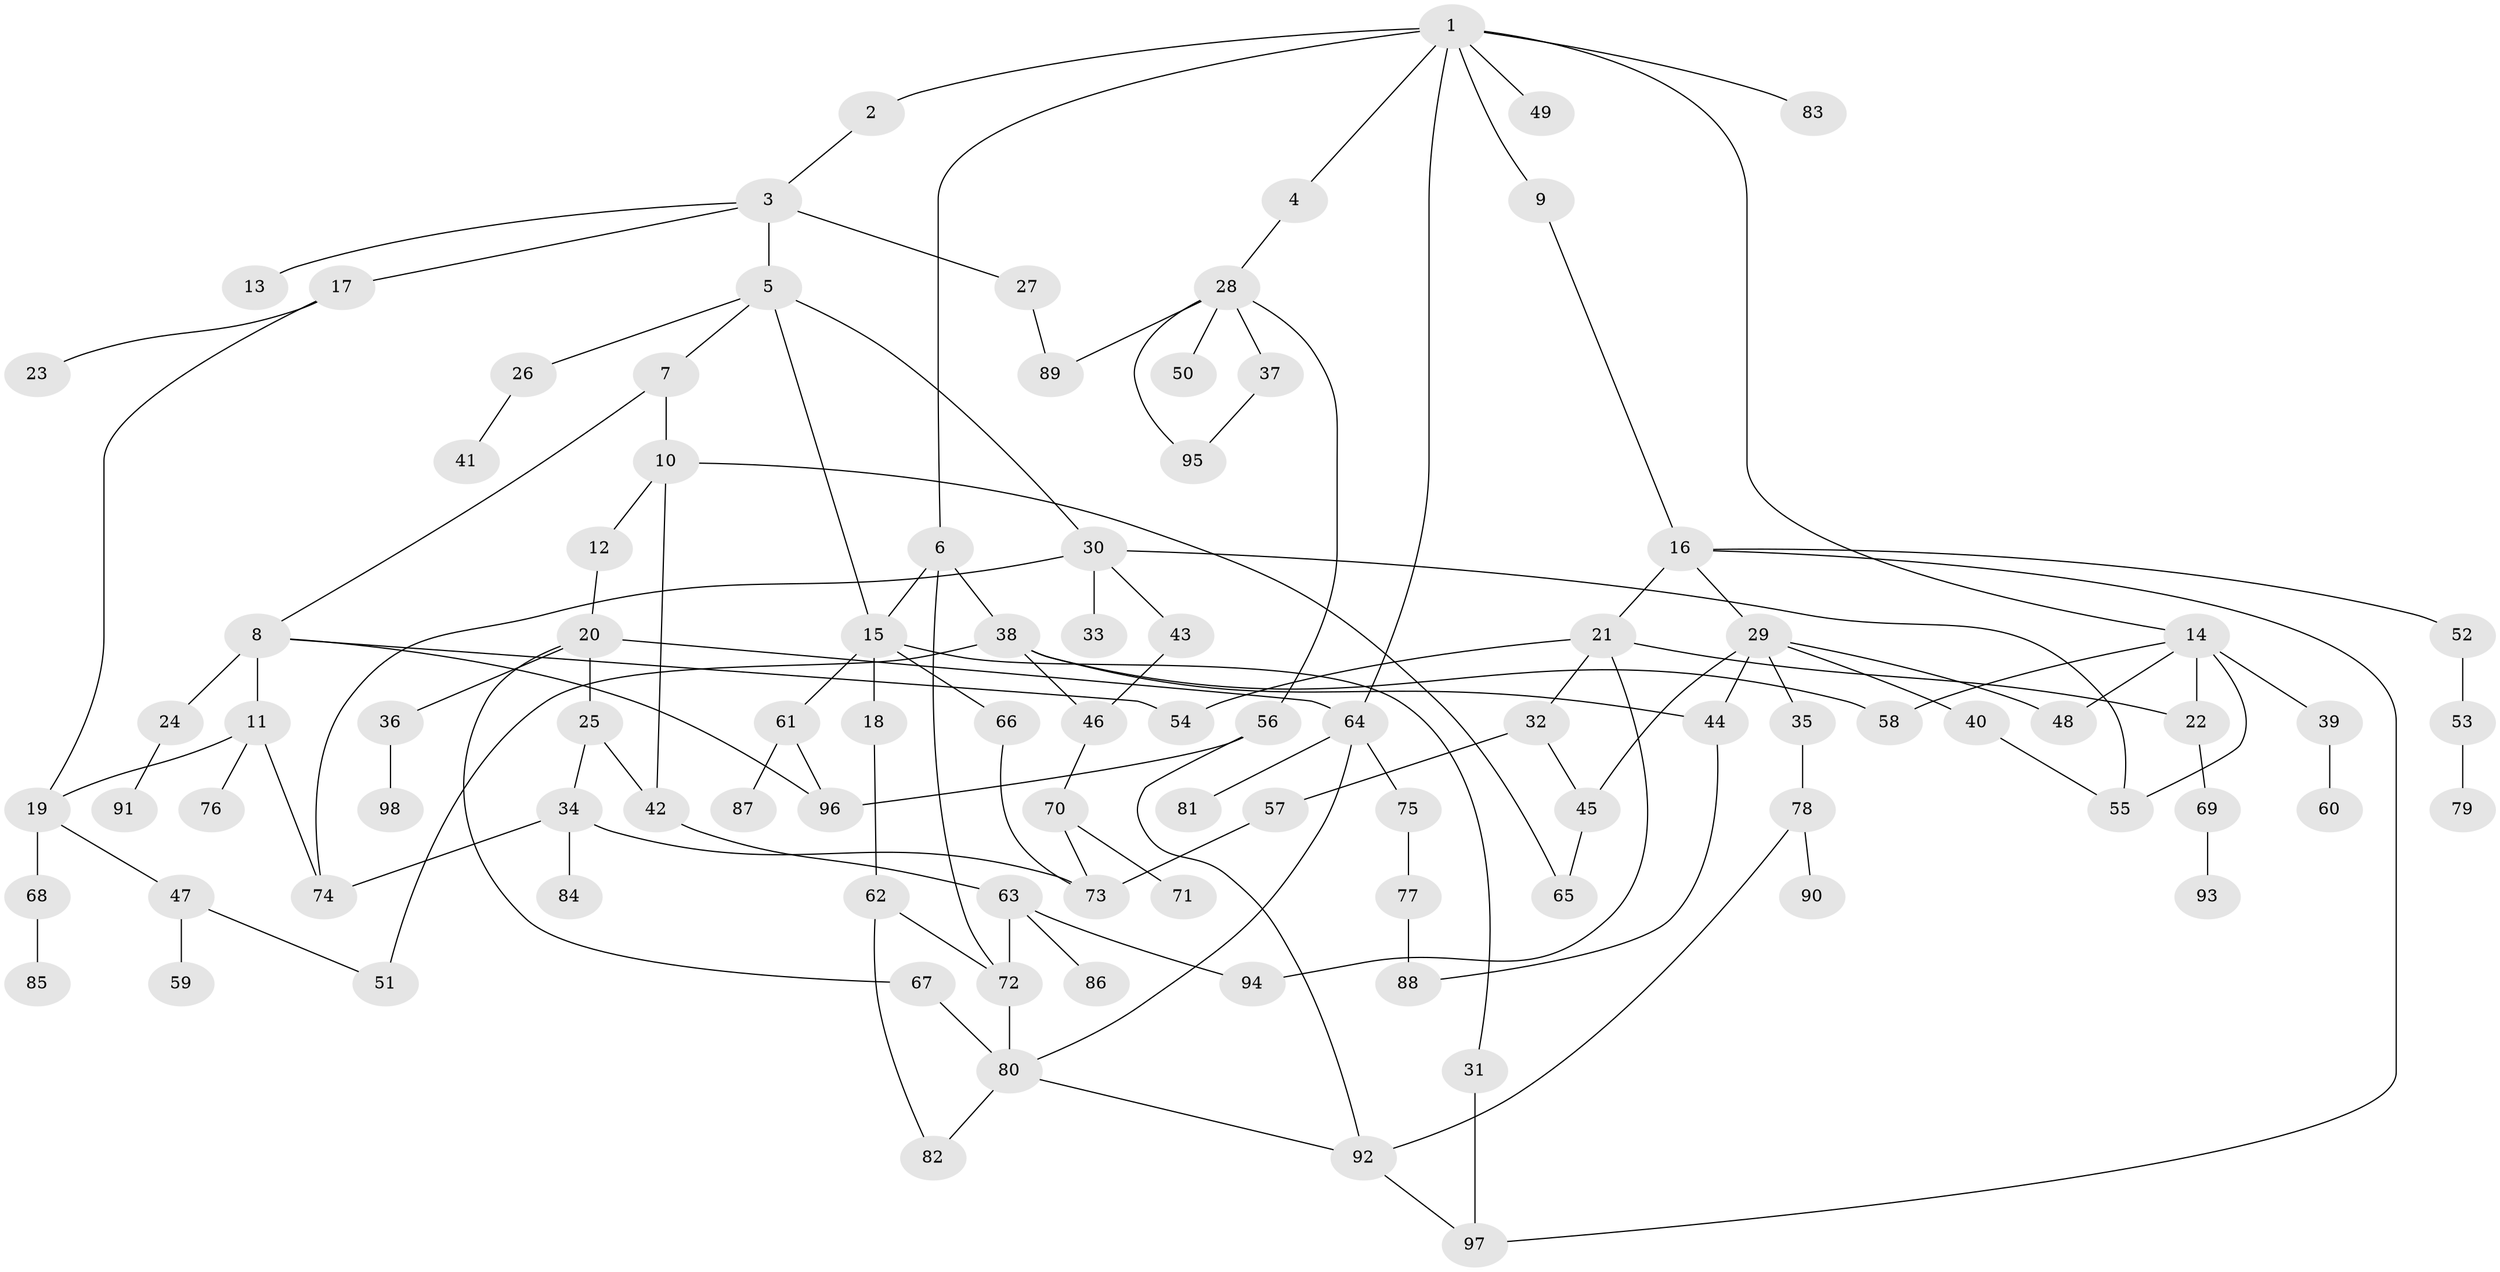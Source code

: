// Generated by graph-tools (version 1.1) at 2025/10/02/27/25 16:10:51]
// undirected, 98 vertices, 132 edges
graph export_dot {
graph [start="1"]
  node [color=gray90,style=filled];
  1;
  2;
  3;
  4;
  5;
  6;
  7;
  8;
  9;
  10;
  11;
  12;
  13;
  14;
  15;
  16;
  17;
  18;
  19;
  20;
  21;
  22;
  23;
  24;
  25;
  26;
  27;
  28;
  29;
  30;
  31;
  32;
  33;
  34;
  35;
  36;
  37;
  38;
  39;
  40;
  41;
  42;
  43;
  44;
  45;
  46;
  47;
  48;
  49;
  50;
  51;
  52;
  53;
  54;
  55;
  56;
  57;
  58;
  59;
  60;
  61;
  62;
  63;
  64;
  65;
  66;
  67;
  68;
  69;
  70;
  71;
  72;
  73;
  74;
  75;
  76;
  77;
  78;
  79;
  80;
  81;
  82;
  83;
  84;
  85;
  86;
  87;
  88;
  89;
  90;
  91;
  92;
  93;
  94;
  95;
  96;
  97;
  98;
  1 -- 2;
  1 -- 4;
  1 -- 6;
  1 -- 9;
  1 -- 14;
  1 -- 49;
  1 -- 83;
  1 -- 64;
  2 -- 3;
  3 -- 5;
  3 -- 13;
  3 -- 17;
  3 -- 27;
  4 -- 28;
  5 -- 7;
  5 -- 26;
  5 -- 30;
  5 -- 15;
  6 -- 15;
  6 -- 38;
  6 -- 72;
  7 -- 8;
  7 -- 10;
  8 -- 11;
  8 -- 24;
  8 -- 54;
  8 -- 96;
  9 -- 16;
  10 -- 12;
  10 -- 42;
  10 -- 65;
  11 -- 76;
  11 -- 19;
  11 -- 74;
  12 -- 20;
  14 -- 39;
  14 -- 48;
  14 -- 58;
  14 -- 55;
  14 -- 22;
  15 -- 18;
  15 -- 31;
  15 -- 61;
  15 -- 66;
  16 -- 21;
  16 -- 29;
  16 -- 52;
  16 -- 97;
  17 -- 19;
  17 -- 23;
  18 -- 62;
  19 -- 47;
  19 -- 68;
  20 -- 25;
  20 -- 36;
  20 -- 64;
  20 -- 67;
  21 -- 22;
  21 -- 32;
  21 -- 54;
  21 -- 94;
  22 -- 69;
  24 -- 91;
  25 -- 34;
  25 -- 42;
  26 -- 41;
  27 -- 89;
  28 -- 37;
  28 -- 50;
  28 -- 56;
  28 -- 89;
  28 -- 95;
  29 -- 35;
  29 -- 40;
  29 -- 45;
  29 -- 44;
  29 -- 48;
  30 -- 33;
  30 -- 43;
  30 -- 55;
  30 -- 74;
  31 -- 97;
  32 -- 57;
  32 -- 45;
  34 -- 74;
  34 -- 84;
  34 -- 73;
  35 -- 78;
  36 -- 98;
  37 -- 95;
  38 -- 44;
  38 -- 46;
  38 -- 51;
  38 -- 58;
  39 -- 60;
  40 -- 55;
  42 -- 63;
  43 -- 46;
  44 -- 88;
  45 -- 65;
  46 -- 70;
  47 -- 51;
  47 -- 59;
  52 -- 53;
  53 -- 79;
  56 -- 92;
  56 -- 96;
  57 -- 73;
  61 -- 87;
  61 -- 96;
  62 -- 82;
  62 -- 72;
  63 -- 86;
  63 -- 94;
  63 -- 72;
  64 -- 75;
  64 -- 81;
  64 -- 80;
  66 -- 73;
  67 -- 80;
  68 -- 85;
  69 -- 93;
  70 -- 71;
  70 -- 73;
  72 -- 80;
  75 -- 77;
  77 -- 88;
  78 -- 90;
  78 -- 92;
  80 -- 82;
  80 -- 92;
  92 -- 97;
}
